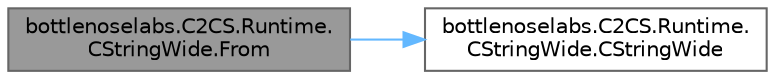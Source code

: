 digraph "bottlenoselabs.C2CS.Runtime.CStringWide.From"
{
 // LATEX_PDF_SIZE
  bgcolor="transparent";
  edge [fontname=Helvetica,fontsize=10,labelfontname=Helvetica,labelfontsize=10];
  node [fontname=Helvetica,fontsize=10,shape=box,height=0.2,width=0.4];
  rankdir="LR";
  Node1 [id="Node000001",label="bottlenoselabs.C2CS.Runtime.\lCStringWide.From",height=0.2,width=0.4,color="gray40", fillcolor="grey60", style="filled", fontcolor="black",tooltip="Performs an implicit conversion from a byte pointer to a CStringWide."];
  Node1 -> Node2 [id="edge1_Node000001_Node000002",color="steelblue1",style="solid",tooltip=" "];
  Node2 [id="Node000002",label="bottlenoselabs.C2CS.Runtime.\lCStringWide.CStringWide",height=0.2,width=0.4,color="grey40", fillcolor="white", style="filled",URL="$structbottlenoselabs_1_1_c2_c_s_1_1_runtime_1_1_c_string_wide.html#afa33221f90364d727c02028413f2cd6b",tooltip="Initializes a new instance of the CStringWide struct."];
}
